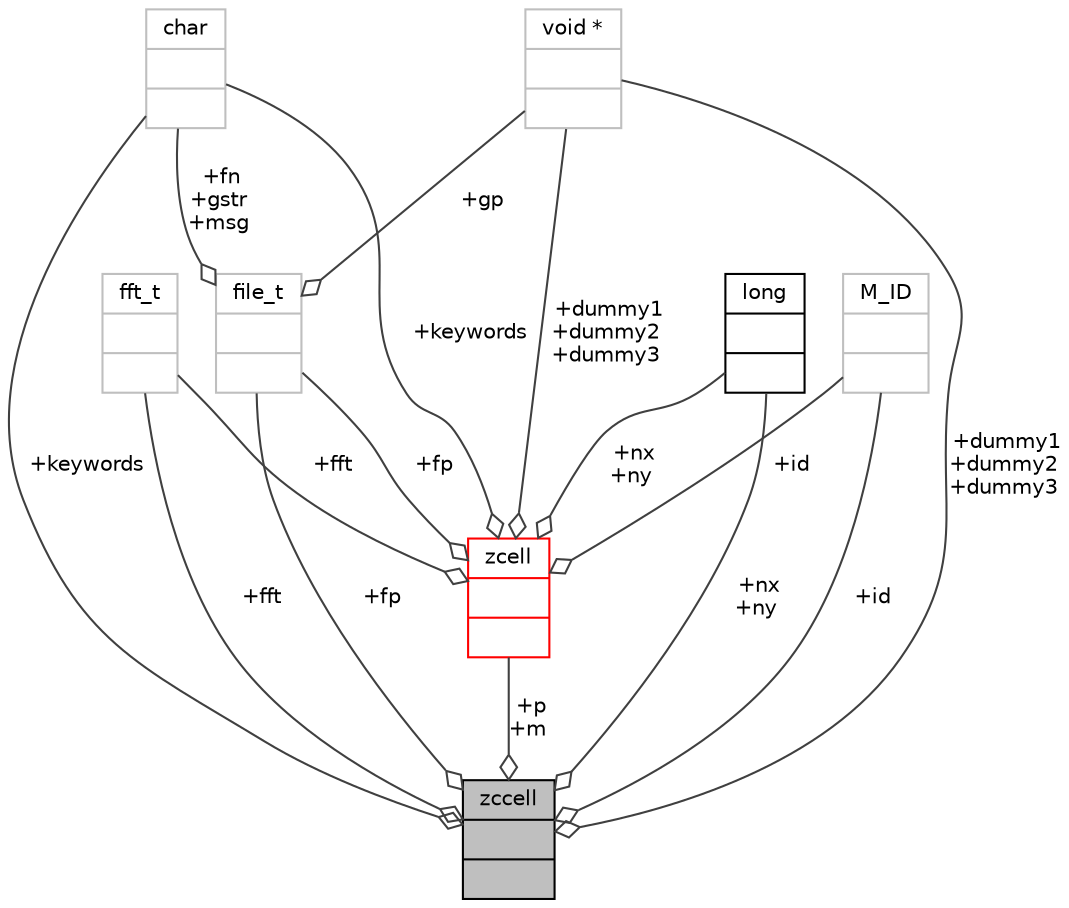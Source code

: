 digraph "zccell"
{
 // INTERACTIVE_SVG=YES
  bgcolor="transparent";
  edge [fontname="Helvetica",fontsize="10",labelfontname="Helvetica",labelfontsize="10"];
  node [fontname="Helvetica",fontsize="10",shape=record];
  Node224 [label="{zccell\n||}",height=0.2,width=0.4,color="black", fillcolor="grey75", style="filled", fontcolor="black"];
  Node225 -> Node224 [color="grey25",fontsize="10",style="solid",label=" +fp" ,arrowhead="odiamond",fontname="Helvetica"];
  Node225 [label="{file_t\n||}",height=0.2,width=0.4,color="grey75"];
  Node226 -> Node225 [color="grey25",fontsize="10",style="solid",label=" +fn\n+gstr\n+msg" ,arrowhead="odiamond",fontname="Helvetica"];
  Node226 [label="{char\n||}",height=0.2,width=0.4,color="grey75"];
  Node228 -> Node225 [color="grey25",fontsize="10",style="solid",label=" +gp" ,arrowhead="odiamond",fontname="Helvetica"];
  Node228 [label="{void *\n||}",height=0.2,width=0.4,color="grey75"];
  Node229 -> Node224 [color="grey25",fontsize="10",style="solid",label=" +fft" ,arrowhead="odiamond",fontname="Helvetica"];
  Node229 [label="{fft_t\n||}",height=0.2,width=0.4,color="grey75"];
  Node226 -> Node224 [color="grey25",fontsize="10",style="solid",label=" +keywords" ,arrowhead="odiamond",fontname="Helvetica"];
  Node232 -> Node224 [color="grey25",fontsize="10",style="solid",label=" +p\n+m" ,arrowhead="odiamond",fontname="Helvetica"];
  Node232 [label="{zcell\n||}",height=0.2,width=0.4,color="red",URL="$df/def/type_8h.html#d0/d43/structzcell"];
  Node225 -> Node232 [color="grey25",fontsize="10",style="solid",label=" +fp" ,arrowhead="odiamond",fontname="Helvetica"];
  Node229 -> Node232 [color="grey25",fontsize="10",style="solid",label=" +fft" ,arrowhead="odiamond",fontname="Helvetica"];
  Node226 -> Node232 [color="grey25",fontsize="10",style="solid",label=" +keywords" ,arrowhead="odiamond",fontname="Helvetica"];
  Node235 -> Node232 [color="grey25",fontsize="10",style="solid",label=" +nx\n+ny" ,arrowhead="odiamond",fontname="Helvetica"];
  Node235 [label="{long\n||}",height=0.2,width=0.4,color="black",URL="$d7/d63/classlong.html"];
  Node239 -> Node232 [color="grey25",fontsize="10",style="solid",label=" +id" ,arrowhead="odiamond",fontname="Helvetica"];
  Node239 [label="{M_ID\n||}",height=0.2,width=0.4,color="grey75"];
  Node228 -> Node232 [color="grey25",fontsize="10",style="solid",label=" +dummy1\n+dummy2\n+dummy3" ,arrowhead="odiamond",fontname="Helvetica"];
  Node235 -> Node224 [color="grey25",fontsize="10",style="solid",label=" +nx\n+ny" ,arrowhead="odiamond",fontname="Helvetica"];
  Node239 -> Node224 [color="grey25",fontsize="10",style="solid",label=" +id" ,arrowhead="odiamond",fontname="Helvetica"];
  Node228 -> Node224 [color="grey25",fontsize="10",style="solid",label=" +dummy1\n+dummy2\n+dummy3" ,arrowhead="odiamond",fontname="Helvetica"];
}
